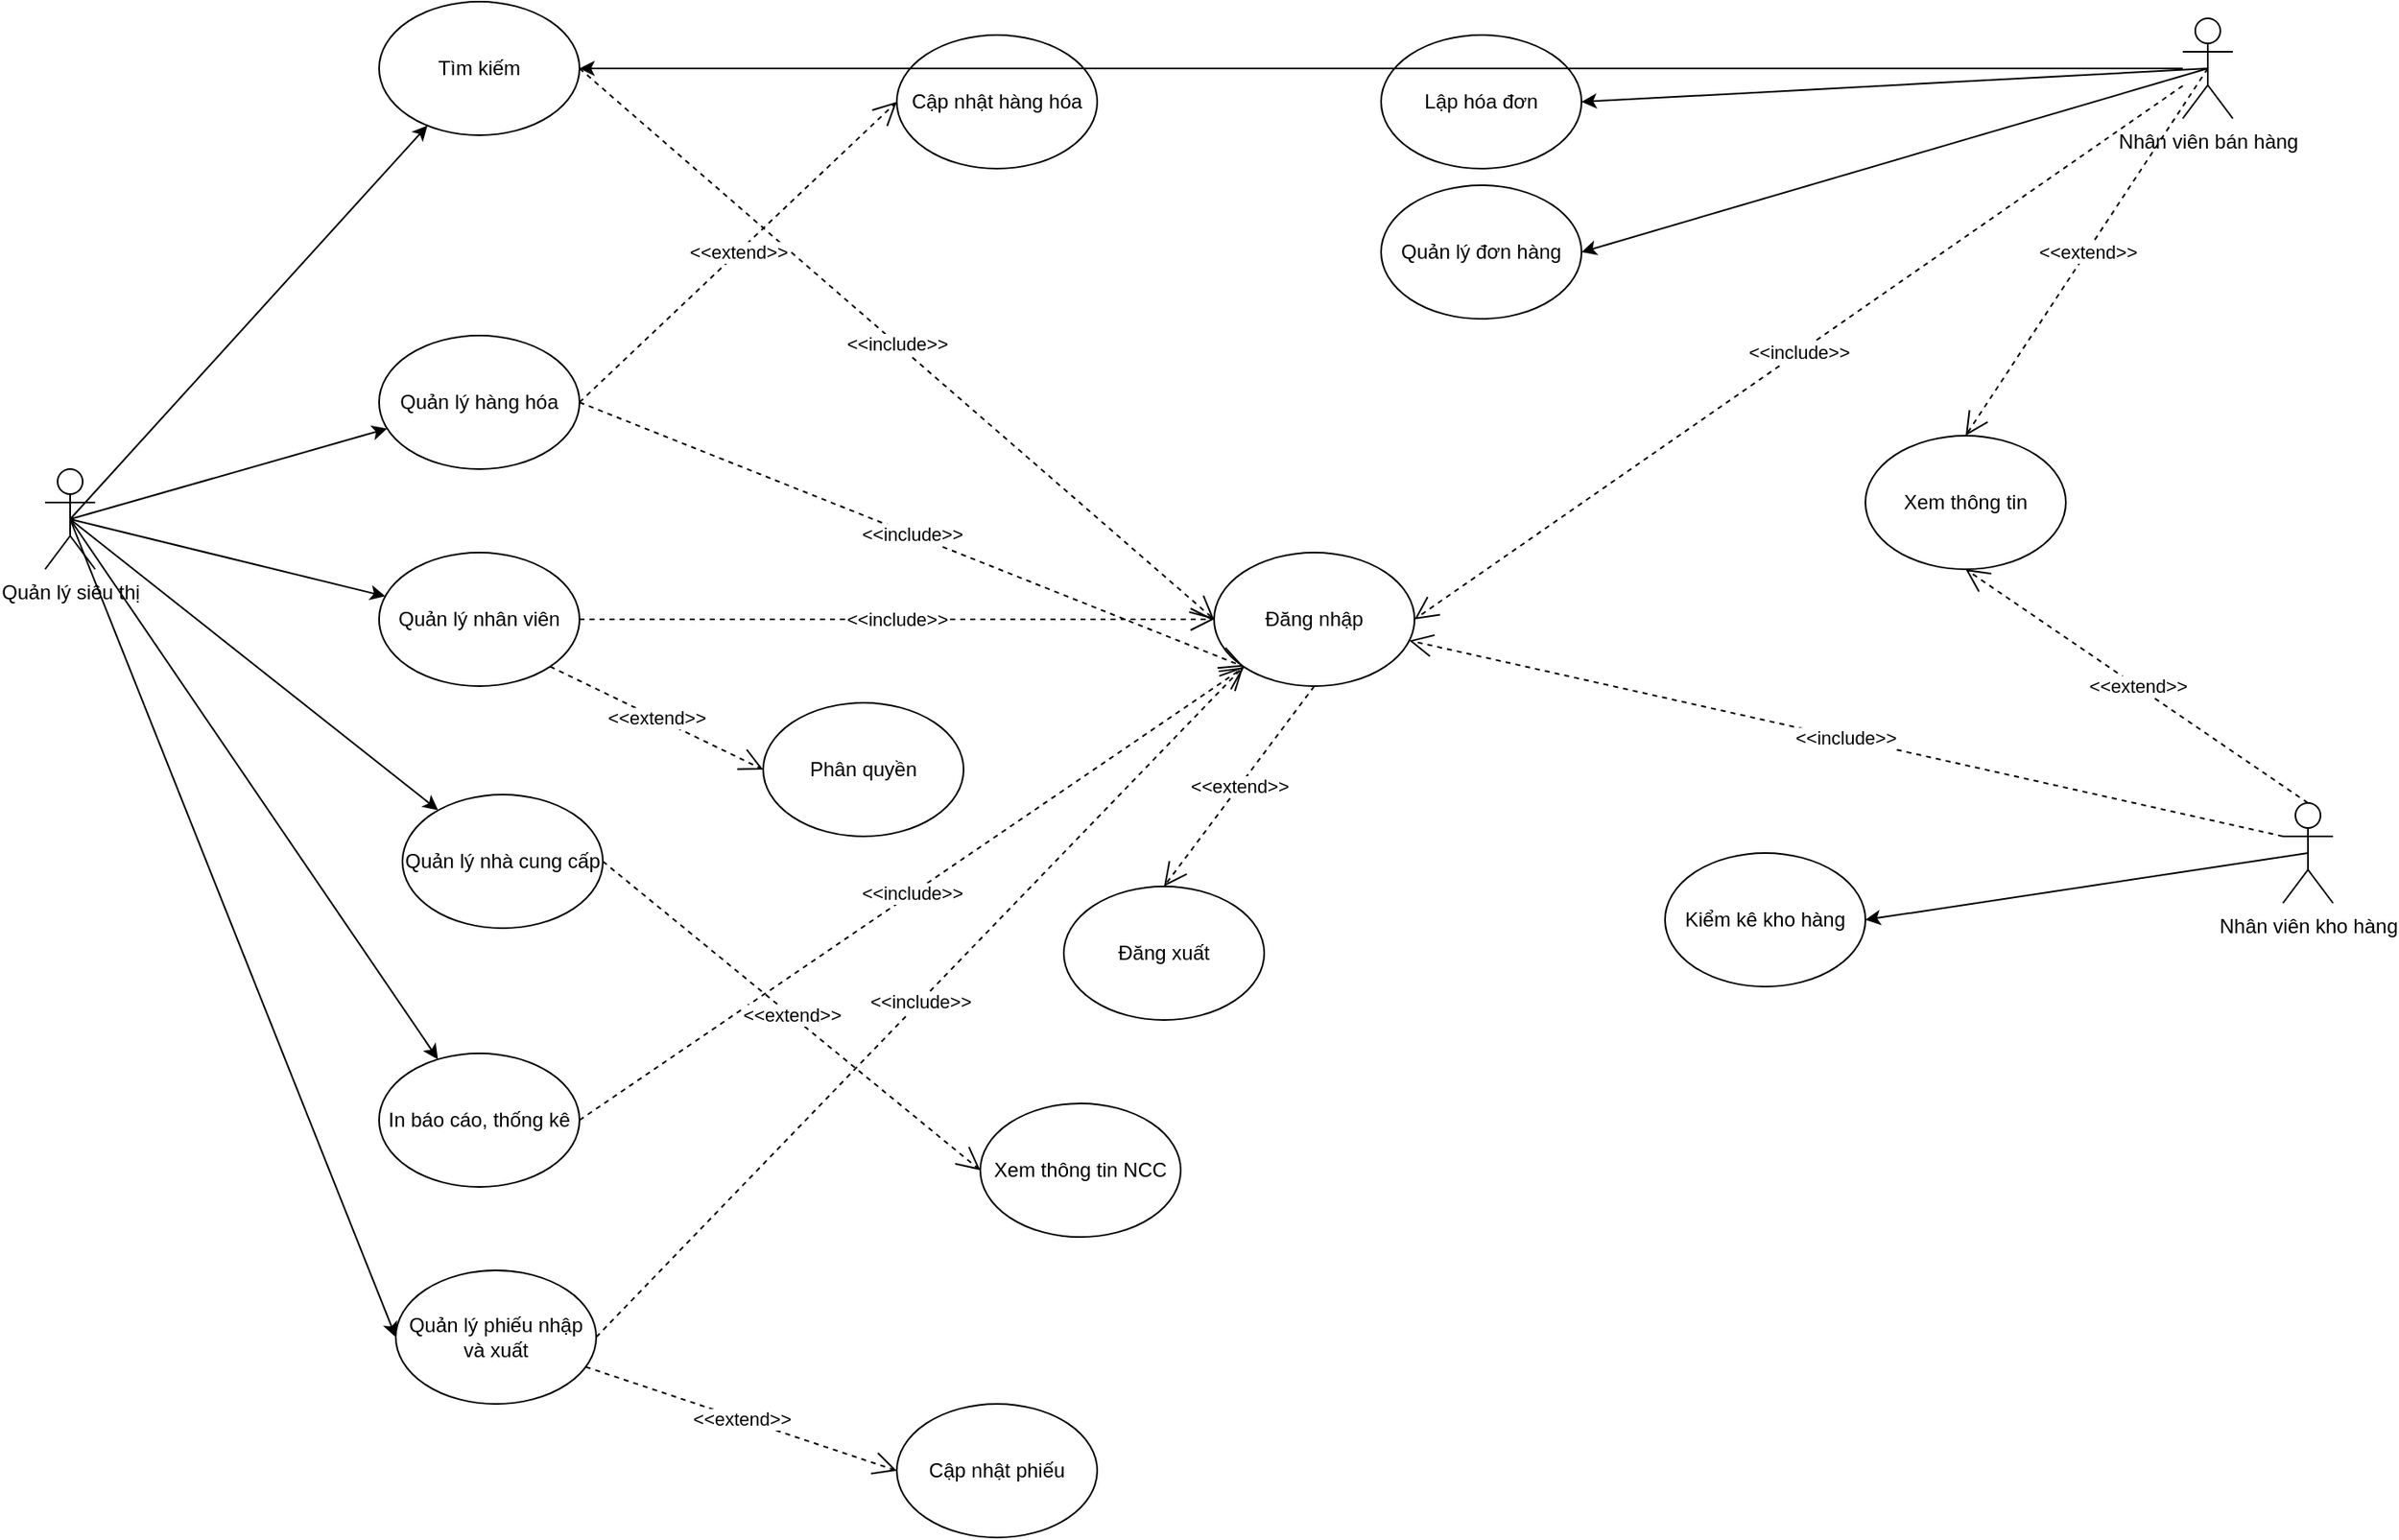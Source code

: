 <mxfile version="20.2.5" type="github">
  <diagram id="bmjHXtDE9AHRfwIUwjw0" name="Trang-1">
    <mxGraphModel dx="1955" dy="829" grid="1" gridSize="10" guides="1" tooltips="1" connect="1" arrows="1" fold="1" page="1" pageScale="1" pageWidth="827" pageHeight="1169" math="0" shadow="0">
      <root>
        <mxCell id="0" />
        <mxCell id="1" parent="0" />
        <mxCell id="4PgSZyD0OaH6xsT9j_vU-5" style="rounded=0;orthogonalLoop=1;jettySize=auto;html=1;exitX=0.5;exitY=0.5;exitDx=0;exitDy=0;exitPerimeter=0;" edge="1" parent="1" source="4PgSZyD0OaH6xsT9j_vU-1" target="4PgSZyD0OaH6xsT9j_vU-6">
          <mxGeometry relative="1" as="geometry">
            <mxPoint x="250" y="270" as="targetPoint" />
          </mxGeometry>
        </mxCell>
        <mxCell id="4PgSZyD0OaH6xsT9j_vU-7" style="rounded=0;orthogonalLoop=1;jettySize=auto;html=1;exitX=0.5;exitY=0.5;exitDx=0;exitDy=0;exitPerimeter=0;" edge="1" parent="1" source="4PgSZyD0OaH6xsT9j_vU-1" target="4PgSZyD0OaH6xsT9j_vU-8">
          <mxGeometry relative="1" as="geometry">
            <mxPoint x="240" y="410" as="targetPoint" />
          </mxGeometry>
        </mxCell>
        <mxCell id="4PgSZyD0OaH6xsT9j_vU-1" value="Quản lý siêu thị" style="shape=umlActor;verticalLabelPosition=bottom;verticalAlign=top;html=1;outlineConnect=0;" vertex="1" parent="1">
          <mxGeometry x="80" y="390" width="30" height="60" as="geometry" />
        </mxCell>
        <mxCell id="4PgSZyD0OaH6xsT9j_vU-3" value="Nhân viên kho hàng" style="shape=umlActor;verticalLabelPosition=bottom;verticalAlign=top;html=1;outlineConnect=0;" vertex="1" parent="1">
          <mxGeometry x="1420" y="590" width="30" height="60" as="geometry" />
        </mxCell>
        <mxCell id="4PgSZyD0OaH6xsT9j_vU-6" value="Tìm kiếm" style="ellipse;whiteSpace=wrap;html=1;" vertex="1" parent="1">
          <mxGeometry x="280" y="110" width="120" height="80" as="geometry" />
        </mxCell>
        <mxCell id="4PgSZyD0OaH6xsT9j_vU-8" value="Quản lý hàng hóa" style="ellipse;whiteSpace=wrap;html=1;" vertex="1" parent="1">
          <mxGeometry x="280" y="310" width="120" height="80" as="geometry" />
        </mxCell>
        <mxCell id="4PgSZyD0OaH6xsT9j_vU-10" style="rounded=0;orthogonalLoop=1;jettySize=auto;html=1;exitX=0.5;exitY=0.5;exitDx=0;exitDy=0;exitPerimeter=0;" edge="1" parent="1" source="4PgSZyD0OaH6xsT9j_vU-1" target="4PgSZyD0OaH6xsT9j_vU-11">
          <mxGeometry relative="1" as="geometry">
            <mxPoint x="211.597" y="511.765" as="targetPoint" />
            <mxPoint x="60" y="460" as="sourcePoint" />
          </mxGeometry>
        </mxCell>
        <mxCell id="4PgSZyD0OaH6xsT9j_vU-11" value="Quản lý nhân viên" style="ellipse;whiteSpace=wrap;html=1;" vertex="1" parent="1">
          <mxGeometry x="279.997" y="440.005" width="120" height="80" as="geometry" />
        </mxCell>
        <mxCell id="4PgSZyD0OaH6xsT9j_vU-12" style="rounded=0;orthogonalLoop=1;jettySize=auto;html=1;exitX=0.5;exitY=0.5;exitDx=0;exitDy=0;exitPerimeter=0;" edge="1" parent="1" target="4PgSZyD0OaH6xsT9j_vU-13" source="4PgSZyD0OaH6xsT9j_vU-1">
          <mxGeometry relative="1" as="geometry">
            <mxPoint x="179.997" y="640.415" as="targetPoint" />
            <mxPoint x="68.4" y="489.0" as="sourcePoint" />
          </mxGeometry>
        </mxCell>
        <mxCell id="4PgSZyD0OaH6xsT9j_vU-13" value="In báo cáo, thống kê" style="ellipse;whiteSpace=wrap;html=1;" vertex="1" parent="1">
          <mxGeometry x="279.997" y="740.005" width="120" height="80" as="geometry" />
        </mxCell>
        <mxCell id="4PgSZyD0OaH6xsT9j_vU-15" value="Đăng nhập" style="ellipse;whiteSpace=wrap;html=1;" vertex="1" parent="1">
          <mxGeometry x="780" y="440" width="120" height="80" as="geometry" />
        </mxCell>
        <mxCell id="4PgSZyD0OaH6xsT9j_vU-16" value="Đăng xuất" style="ellipse;whiteSpace=wrap;html=1;" vertex="1" parent="1">
          <mxGeometry x="690" y="640" width="120" height="80" as="geometry" />
        </mxCell>
        <mxCell id="4PgSZyD0OaH6xsT9j_vU-22" value="&amp;lt;&amp;lt;extend&amp;gt;&amp;gt;" style="endArrow=open;endSize=12;dashed=1;html=1;rounded=0;shadow=0;exitX=0.5;exitY=1;exitDx=0;exitDy=0;entryX=0.5;entryY=0;entryDx=0;entryDy=0;" edge="1" parent="1" source="4PgSZyD0OaH6xsT9j_vU-15" target="4PgSZyD0OaH6xsT9j_vU-16">
          <mxGeometry width="160" relative="1" as="geometry">
            <mxPoint x="460" y="660" as="sourcePoint" />
            <mxPoint x="620" y="660" as="targetPoint" />
          </mxGeometry>
        </mxCell>
        <mxCell id="4PgSZyD0OaH6xsT9j_vU-23" value="&amp;lt;&amp;lt;include&amp;gt;&amp;gt;" style="endArrow=open;endSize=12;dashed=1;html=1;rounded=0;shadow=0;exitX=1;exitY=0.5;exitDx=0;exitDy=0;entryX=0;entryY=1;entryDx=0;entryDy=0;" edge="1" parent="1" source="4PgSZyD0OaH6xsT9j_vU-8" target="4PgSZyD0OaH6xsT9j_vU-15">
          <mxGeometry width="160" relative="1" as="geometry">
            <mxPoint x="481.574" y="360.004" as="sourcePoint" />
            <mxPoint x="414" y="476.72" as="targetPoint" />
          </mxGeometry>
        </mxCell>
        <mxCell id="4PgSZyD0OaH6xsT9j_vU-26" value="&amp;lt;&amp;lt;include&amp;gt;&amp;gt;" style="endArrow=open;endSize=12;dashed=1;html=1;rounded=0;shadow=0;exitX=1;exitY=0.5;exitDx=0;exitDy=0;entryX=0;entryY=0.5;entryDx=0;entryDy=0;" edge="1" parent="1" source="4PgSZyD0OaH6xsT9j_vU-6" target="4PgSZyD0OaH6xsT9j_vU-15">
          <mxGeometry width="160" relative="1" as="geometry">
            <mxPoint x="410" y="360" as="sourcePoint" />
            <mxPoint x="600" y="370" as="targetPoint" />
          </mxGeometry>
        </mxCell>
        <mxCell id="4PgSZyD0OaH6xsT9j_vU-27" value="&amp;lt;&amp;lt;include&amp;gt;&amp;gt;" style="endArrow=open;endSize=12;dashed=1;html=1;rounded=0;shadow=0;exitX=1;exitY=0.5;exitDx=0;exitDy=0;" edge="1" parent="1" source="4PgSZyD0OaH6xsT9j_vU-11" target="4PgSZyD0OaH6xsT9j_vU-15">
          <mxGeometry width="160" relative="1" as="geometry">
            <mxPoint x="420" y="370" as="sourcePoint" />
            <mxPoint x="610" y="380" as="targetPoint" />
          </mxGeometry>
        </mxCell>
        <mxCell id="4PgSZyD0OaH6xsT9j_vU-28" value="&amp;lt;&amp;lt;include&amp;gt;&amp;gt;" style="endArrow=open;endSize=12;dashed=1;html=1;rounded=0;shadow=0;exitX=1;exitY=0.5;exitDx=0;exitDy=0;" edge="1" parent="1" source="4PgSZyD0OaH6xsT9j_vU-13" target="4PgSZyD0OaH6xsT9j_vU-15">
          <mxGeometry width="160" relative="1" as="geometry">
            <mxPoint x="419.997" y="560.005" as="sourcePoint" />
            <mxPoint x="680" y="420" as="targetPoint" />
          </mxGeometry>
        </mxCell>
        <mxCell id="4PgSZyD0OaH6xsT9j_vU-30" value="Phân quyền" style="ellipse;whiteSpace=wrap;html=1;" vertex="1" parent="1">
          <mxGeometry x="510" y="530" width="120" height="80" as="geometry" />
        </mxCell>
        <mxCell id="4PgSZyD0OaH6xsT9j_vU-31" value="&amp;lt;&amp;lt;extend&amp;gt;&amp;gt;" style="endArrow=open;endSize=12;dashed=1;html=1;rounded=0;shadow=0;exitX=1;exitY=1;exitDx=0;exitDy=0;entryX=0;entryY=0.5;entryDx=0;entryDy=0;" edge="1" parent="1" target="4PgSZyD0OaH6xsT9j_vU-30" source="4PgSZyD0OaH6xsT9j_vU-11">
          <mxGeometry width="160" relative="1" as="geometry">
            <mxPoint x="560" y="580" as="sourcePoint" />
            <mxPoint x="440" y="780" as="targetPoint" />
          </mxGeometry>
        </mxCell>
        <mxCell id="4PgSZyD0OaH6xsT9j_vU-32" value="Cập nhật hàng hóa" style="ellipse;whiteSpace=wrap;html=1;" vertex="1" parent="1">
          <mxGeometry x="590" y="130.0" width="120" height="80" as="geometry" />
        </mxCell>
        <mxCell id="4PgSZyD0OaH6xsT9j_vU-33" value="&amp;lt;&amp;lt;extend&amp;gt;&amp;gt;" style="endArrow=open;endSize=12;dashed=1;html=1;rounded=0;shadow=0;exitX=1;exitY=0.5;exitDx=0;exitDy=0;entryX=0;entryY=0.5;entryDx=0;entryDy=0;" edge="1" parent="1" target="4PgSZyD0OaH6xsT9j_vU-32" source="4PgSZyD0OaH6xsT9j_vU-8">
          <mxGeometry width="160" relative="1" as="geometry">
            <mxPoint x="400" y="250.0" as="sourcePoint" />
            <mxPoint x="560" y="212.96" as="targetPoint" />
          </mxGeometry>
        </mxCell>
        <mxCell id="4PgSZyD0OaH6xsT9j_vU-35" value="&amp;lt;&amp;lt;include&amp;gt;&amp;gt;" style="endArrow=open;endSize=12;dashed=1;html=1;rounded=0;shadow=0;exitX=0;exitY=0.333;exitDx=0;exitDy=0;exitPerimeter=0;" edge="1" parent="1" source="4PgSZyD0OaH6xsT9j_vU-3" target="4PgSZyD0OaH6xsT9j_vU-15">
          <mxGeometry width="160" relative="1" as="geometry">
            <mxPoint x="809.997" y="510.005" as="sourcePoint" />
            <mxPoint x="1090" y="440" as="targetPoint" />
          </mxGeometry>
        </mxCell>
        <mxCell id="4PgSZyD0OaH6xsT9j_vU-37" value="Kiểm kê kho hàng" style="ellipse;whiteSpace=wrap;html=1;" vertex="1" parent="1">
          <mxGeometry x="1050" y="620" width="120" height="80" as="geometry" />
        </mxCell>
        <mxCell id="4PgSZyD0OaH6xsT9j_vU-38" style="rounded=0;orthogonalLoop=1;jettySize=auto;html=1;entryX=1;entryY=0.5;entryDx=0;entryDy=0;exitX=0.5;exitY=0.5;exitDx=0;exitDy=0;exitPerimeter=0;" edge="1" parent="1" source="4PgSZyD0OaH6xsT9j_vU-3" target="4PgSZyD0OaH6xsT9j_vU-37">
          <mxGeometry relative="1" as="geometry">
            <mxPoint x="1128.705" y="766.162" as="targetPoint" />
            <mxPoint x="940" y="720" as="sourcePoint" />
          </mxGeometry>
        </mxCell>
        <mxCell id="4PgSZyD0OaH6xsT9j_vU-39" value="Nhân viên bán hàng" style="shape=umlActor;verticalLabelPosition=bottom;verticalAlign=top;html=1;outlineConnect=0;" vertex="1" parent="1">
          <mxGeometry x="1360" y="120" width="30" height="60" as="geometry" />
        </mxCell>
        <mxCell id="4PgSZyD0OaH6xsT9j_vU-40" value="&amp;lt;&amp;lt;include&amp;gt;&amp;gt;" style="endArrow=open;endSize=12;dashed=1;html=1;rounded=0;shadow=0;entryX=1;entryY=0.5;entryDx=0;entryDy=0;" edge="1" parent="1" source="4PgSZyD0OaH6xsT9j_vU-39" target="4PgSZyD0OaH6xsT9j_vU-15">
          <mxGeometry width="160" relative="1" as="geometry">
            <mxPoint x="1280.21" y="498.7" as="sourcePoint" />
            <mxPoint x="931" y="500" as="targetPoint" />
          </mxGeometry>
        </mxCell>
        <mxCell id="4PgSZyD0OaH6xsT9j_vU-41" value="Xem thông tin" style="ellipse;whiteSpace=wrap;html=1;" vertex="1" parent="1">
          <mxGeometry x="1170" y="370" width="120" height="80" as="geometry" />
        </mxCell>
        <mxCell id="4PgSZyD0OaH6xsT9j_vU-43" value="&amp;lt;&amp;lt;extend&amp;gt;&amp;gt;" style="endArrow=open;endSize=12;dashed=1;html=1;rounded=0;shadow=0;entryX=0.5;entryY=0;entryDx=0;entryDy=0;exitX=0.5;exitY=0.5;exitDx=0;exitDy=0;exitPerimeter=0;" edge="1" parent="1" source="4PgSZyD0OaH6xsT9j_vU-39" target="4PgSZyD0OaH6xsT9j_vU-41">
          <mxGeometry width="160" relative="1" as="geometry">
            <mxPoint x="1330" y="390" as="sourcePoint" />
            <mxPoint x="1290" y="475" as="targetPoint" />
          </mxGeometry>
        </mxCell>
        <mxCell id="4PgSZyD0OaH6xsT9j_vU-44" value="Quản lý đơn hàng" style="ellipse;whiteSpace=wrap;html=1;" vertex="1" parent="1">
          <mxGeometry x="880" y="220" width="120" height="80" as="geometry" />
        </mxCell>
        <mxCell id="4PgSZyD0OaH6xsT9j_vU-45" style="rounded=0;orthogonalLoop=1;jettySize=auto;html=1;entryX=1;entryY=0.5;entryDx=0;entryDy=0;exitX=0.5;exitY=0.5;exitDx=0;exitDy=0;exitPerimeter=0;" edge="1" parent="1" target="4PgSZyD0OaH6xsT9j_vU-44" source="4PgSZyD0OaH6xsT9j_vU-39">
          <mxGeometry relative="1" as="geometry">
            <mxPoint x="1113.705" y="386.162" as="targetPoint" />
            <mxPoint x="1240" y="180" as="sourcePoint" />
          </mxGeometry>
        </mxCell>
        <mxCell id="4PgSZyD0OaH6xsT9j_vU-46" value="Lập hóa đơn" style="ellipse;whiteSpace=wrap;html=1;" vertex="1" parent="1">
          <mxGeometry x="880" y="130" width="120" height="80" as="geometry" />
        </mxCell>
        <mxCell id="4PgSZyD0OaH6xsT9j_vU-47" style="rounded=0;orthogonalLoop=1;jettySize=auto;html=1;entryX=1;entryY=0.5;entryDx=0;entryDy=0;exitX=0.5;exitY=0.5;exitDx=0;exitDy=0;exitPerimeter=0;" edge="1" parent="1" target="4PgSZyD0OaH6xsT9j_vU-46" source="4PgSZyD0OaH6xsT9j_vU-39">
          <mxGeometry relative="1" as="geometry">
            <mxPoint x="1118.705" y="231.162" as="targetPoint" />
            <mxPoint x="1290" y="55" as="sourcePoint" />
          </mxGeometry>
        </mxCell>
        <mxCell id="4PgSZyD0OaH6xsT9j_vU-48" style="rounded=0;orthogonalLoop=1;jettySize=auto;html=1;exitX=0.5;exitY=0.5;exitDx=0;exitDy=0;exitPerimeter=0;" edge="1" parent="1" target="4PgSZyD0OaH6xsT9j_vU-49" source="4PgSZyD0OaH6xsT9j_vU-1">
          <mxGeometry relative="1" as="geometry">
            <mxPoint x="146.597" y="811.765" as="targetPoint" />
            <mxPoint x="30" y="720.0" as="sourcePoint" />
          </mxGeometry>
        </mxCell>
        <mxCell id="4PgSZyD0OaH6xsT9j_vU-49" value="Quản lý nhà cung cấp" style="ellipse;whiteSpace=wrap;html=1;" vertex="1" parent="1">
          <mxGeometry x="293.997" y="585.005" width="120" height="80" as="geometry" />
        </mxCell>
        <mxCell id="4PgSZyD0OaH6xsT9j_vU-52" value="&amp;lt;&amp;lt;extend&amp;gt;&amp;gt;" style="endArrow=open;endSize=12;dashed=1;html=1;rounded=0;shadow=0;entryX=0.5;entryY=1;entryDx=0;entryDy=0;exitX=0.5;exitY=0;exitDx=0;exitDy=0;exitPerimeter=0;" edge="1" parent="1" source="4PgSZyD0OaH6xsT9j_vU-3" target="4PgSZyD0OaH6xsT9j_vU-41">
          <mxGeometry width="160" relative="1" as="geometry">
            <mxPoint x="1400" y="530" as="sourcePoint" />
            <mxPoint x="1280" y="560" as="targetPoint" />
          </mxGeometry>
        </mxCell>
        <mxCell id="4PgSZyD0OaH6xsT9j_vU-53" style="rounded=0;orthogonalLoop=1;jettySize=auto;html=1;entryX=1;entryY=0.5;entryDx=0;entryDy=0;" edge="1" parent="1" source="4PgSZyD0OaH6xsT9j_vU-39" target="4PgSZyD0OaH6xsT9j_vU-6">
          <mxGeometry relative="1" as="geometry">
            <mxPoint x="747.559" y="72.782" as="targetPoint" />
            <mxPoint x="520" y="367.21" as="sourcePoint" />
          </mxGeometry>
        </mxCell>
        <mxCell id="4PgSZyD0OaH6xsT9j_vU-55" value="Xem thông tin NCC" style="ellipse;whiteSpace=wrap;html=1;" vertex="1" parent="1">
          <mxGeometry x="640" y="770" width="120" height="80" as="geometry" />
        </mxCell>
        <mxCell id="4PgSZyD0OaH6xsT9j_vU-56" value="&amp;lt;&amp;lt;extend&amp;gt;&amp;gt;" style="endArrow=open;endSize=12;dashed=1;html=1;rounded=0;shadow=0;exitX=1;exitY=0.5;exitDx=0;exitDy=0;entryX=0;entryY=0.5;entryDx=0;entryDy=0;" edge="1" parent="1" target="4PgSZyD0OaH6xsT9j_vU-55" source="4PgSZyD0OaH6xsT9j_vU-49">
          <mxGeometry width="160" relative="1" as="geometry">
            <mxPoint x="410.004" y="699.999" as="sourcePoint" />
            <mxPoint x="467.58" y="971.71" as="targetPoint" />
          </mxGeometry>
        </mxCell>
        <mxCell id="4PgSZyD0OaH6xsT9j_vU-57" value="Quản lý phiếu nhập và xuất" style="ellipse;whiteSpace=wrap;html=1;" vertex="1" parent="1">
          <mxGeometry x="289.997" y="870.005" width="120" height="80" as="geometry" />
        </mxCell>
        <mxCell id="4PgSZyD0OaH6xsT9j_vU-58" value="Cập nhật phiếu" style="ellipse;whiteSpace=wrap;html=1;" vertex="1" parent="1">
          <mxGeometry x="590" y="950" width="120" height="80" as="geometry" />
        </mxCell>
        <mxCell id="4PgSZyD0OaH6xsT9j_vU-59" value="&amp;lt;&amp;lt;extend&amp;gt;&amp;gt;" style="endArrow=open;endSize=12;dashed=1;html=1;rounded=0;shadow=0;entryX=0;entryY=0.5;entryDx=0;entryDy=0;" edge="1" parent="1" target="4PgSZyD0OaH6xsT9j_vU-58" source="4PgSZyD0OaH6xsT9j_vU-57">
          <mxGeometry width="160" relative="1" as="geometry">
            <mxPoint x="540.997" y="840.005" as="sourcePoint" />
            <mxPoint x="594.58" y="1186.71" as="targetPoint" />
          </mxGeometry>
        </mxCell>
        <mxCell id="4PgSZyD0OaH6xsT9j_vU-60" style="rounded=0;orthogonalLoop=1;jettySize=auto;html=1;exitX=0.5;exitY=0.5;exitDx=0;exitDy=0;exitPerimeter=0;entryX=0;entryY=0.5;entryDx=0;entryDy=0;" edge="1" parent="1" source="4PgSZyD0OaH6xsT9j_vU-1" target="4PgSZyD0OaH6xsT9j_vU-57">
          <mxGeometry relative="1" as="geometry">
            <mxPoint x="280.232" y="863.571" as="targetPoint" />
            <mxPoint x="60" y="540.0" as="sourcePoint" />
          </mxGeometry>
        </mxCell>
        <mxCell id="4PgSZyD0OaH6xsT9j_vU-61" value="&amp;lt;&amp;lt;include&amp;gt;&amp;gt;" style="endArrow=open;endSize=12;dashed=1;html=1;rounded=0;shadow=0;exitX=1;exitY=0.5;exitDx=0;exitDy=0;entryX=0;entryY=1;entryDx=0;entryDy=0;" edge="1" parent="1" source="4PgSZyD0OaH6xsT9j_vU-57" target="4PgSZyD0OaH6xsT9j_vU-15">
          <mxGeometry width="160" relative="1" as="geometry">
            <mxPoint x="440.967" y="915.705" as="sourcePoint" />
            <mxPoint x="839.023" y="644.3" as="targetPoint" />
          </mxGeometry>
        </mxCell>
      </root>
    </mxGraphModel>
  </diagram>
</mxfile>
